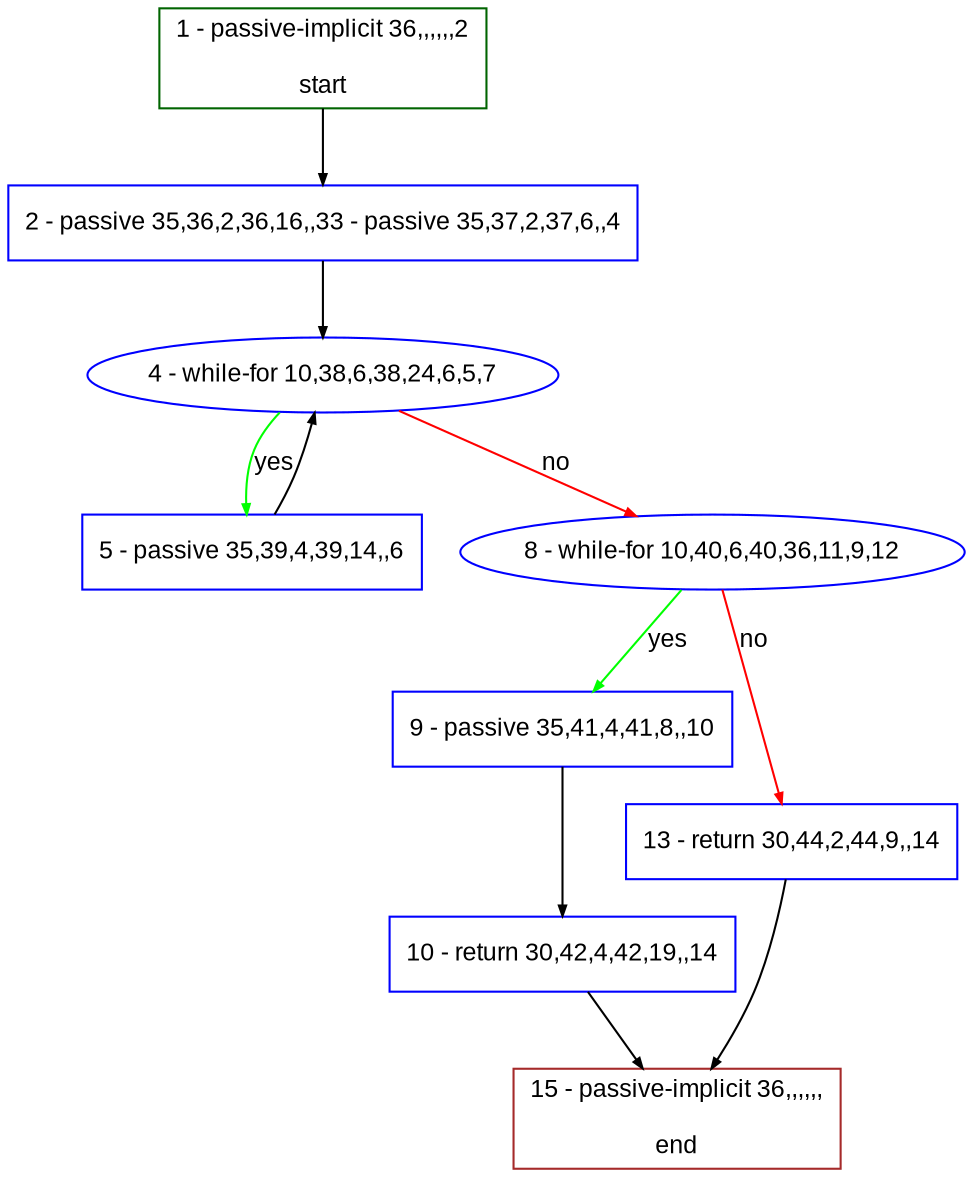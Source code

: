 digraph "" {
  graph [pack="true", label="", fontsize="12", packmode="clust", fontname="Arial", fillcolor="#FFFFCC", bgcolor="white", style="rounded,filled", compound="true"];
  node [node_initialized="no", label="", color="grey", fontsize="12", fillcolor="white", fontname="Arial", style="filled", shape="rectangle", compound="true", fixedsize="false"];
  edge [fontcolor="black", arrowhead="normal", arrowtail="none", arrowsize="0.5", ltail="", label="", color="black", fontsize="12", lhead="", fontname="Arial", dir="forward", compound="true"];
  __N1 [label="2 - passive 35,36,2,36,16,,33 - passive 35,37,2,37,6,,4", color="#0000ff", fillcolor="#ffffff", style="filled", shape="box"];
  __N2 [label="1 - passive-implicit 36,,,,,,2\n\nstart", color="#006400", fillcolor="#ffffff", style="filled", shape="box"];
  __N3 [label="4 - while-for 10,38,6,38,24,6,5,7", color="#0000ff", fillcolor="#ffffff", style="filled", shape="oval"];
  __N4 [label="5 - passive 35,39,4,39,14,,6", color="#0000ff", fillcolor="#ffffff", style="filled", shape="box"];
  __N5 [label="8 - while-for 10,40,6,40,36,11,9,12", color="#0000ff", fillcolor="#ffffff", style="filled", shape="oval"];
  __N6 [label="9 - passive 35,41,4,41,8,,10", color="#0000ff", fillcolor="#ffffff", style="filled", shape="box"];
  __N7 [label="13 - return 30,44,2,44,9,,14", color="#0000ff", fillcolor="#ffffff", style="filled", shape="box"];
  __N8 [label="10 - return 30,42,4,42,19,,14", color="#0000ff", fillcolor="#ffffff", style="filled", shape="box"];
  __N9 [label="15 - passive-implicit 36,,,,,,\n\nend", color="#a52a2a", fillcolor="#ffffff", style="filled", shape="box"];
  __N2 -> __N1 [arrowhead="normal", arrowtail="none", color="#000000", label="", dir="forward"];
  __N1 -> __N3 [arrowhead="normal", arrowtail="none", color="#000000", label="", dir="forward"];
  __N3 -> __N4 [arrowhead="normal", arrowtail="none", color="#00ff00", label="yes", dir="forward"];
  __N4 -> __N3 [arrowhead="normal", arrowtail="none", color="#000000", label="", dir="forward"];
  __N3 -> __N5 [arrowhead="normal", arrowtail="none", color="#ff0000", label="no", dir="forward"];
  __N5 -> __N6 [arrowhead="normal", arrowtail="none", color="#00ff00", label="yes", dir="forward"];
  __N5 -> __N7 [arrowhead="normal", arrowtail="none", color="#ff0000", label="no", dir="forward"];
  __N6 -> __N8 [arrowhead="normal", arrowtail="none", color="#000000", label="", dir="forward"];
  __N8 -> __N9 [arrowhead="normal", arrowtail="none", color="#000000", label="", dir="forward"];
  __N7 -> __N9 [arrowhead="normal", arrowtail="none", color="#000000", label="", dir="forward"];
}
